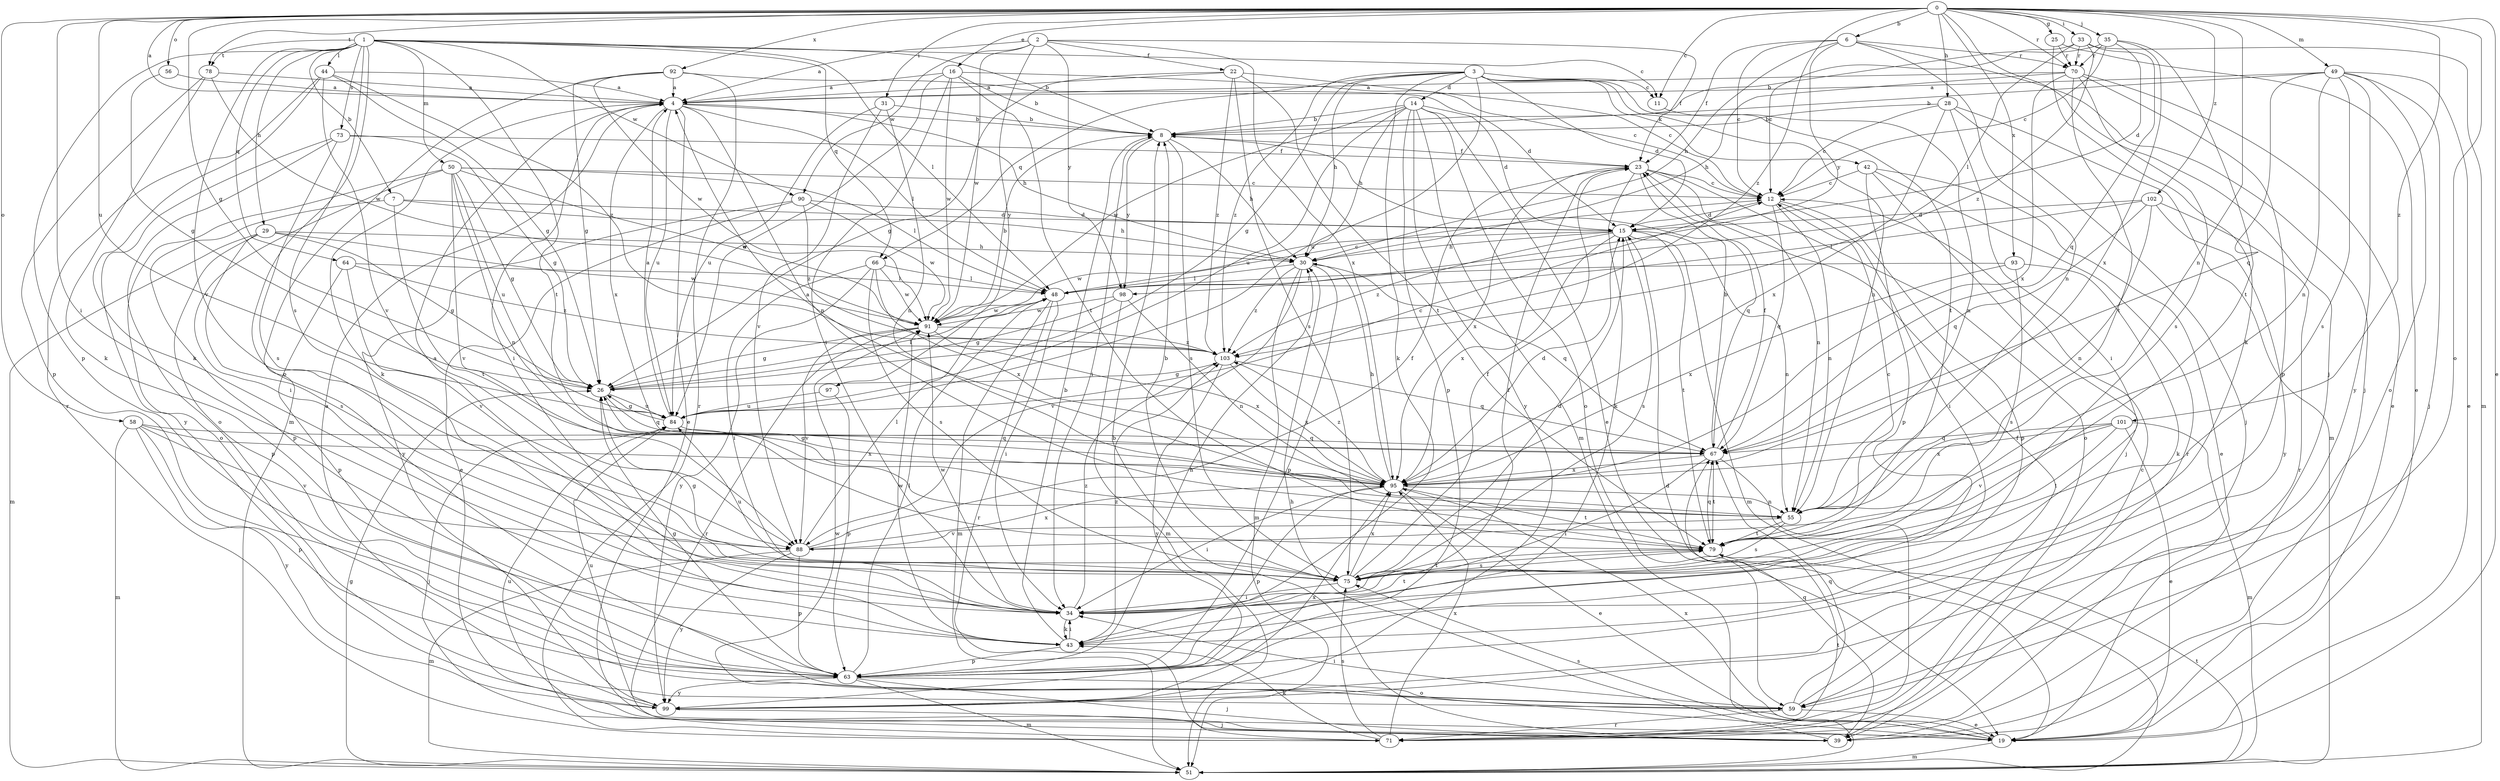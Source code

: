 strict digraph  {
0;
1;
2;
3;
4;
6;
7;
8;
11;
12;
14;
15;
16;
19;
22;
23;
25;
26;
28;
29;
30;
31;
33;
34;
35;
39;
42;
43;
44;
48;
49;
50;
51;
55;
56;
58;
59;
63;
64;
66;
67;
70;
71;
73;
75;
78;
79;
84;
88;
90;
91;
92;
93;
95;
97;
98;
99;
101;
102;
103;
0 -> 4  [label=a];
0 -> 6  [label=b];
0 -> 11  [label=c];
0 -> 16  [label=e];
0 -> 19  [label=e];
0 -> 25  [label=g];
0 -> 26  [label=g];
0 -> 28  [label=h];
0 -> 31  [label=i];
0 -> 33  [label=i];
0 -> 34  [label=i];
0 -> 35  [label=j];
0 -> 39  [label=j];
0 -> 49  [label=m];
0 -> 55  [label=n];
0 -> 56  [label=o];
0 -> 58  [label=o];
0 -> 59  [label=o];
0 -> 70  [label=r];
0 -> 78  [label=t];
0 -> 84  [label=u];
0 -> 92  [label=x];
0 -> 93  [label=x];
0 -> 101  [label=z];
0 -> 102  [label=z];
0 -> 103  [label=z];
1 -> 7  [label=b];
1 -> 8  [label=b];
1 -> 11  [label=c];
1 -> 29  [label=h];
1 -> 44  [label=l];
1 -> 48  [label=l];
1 -> 50  [label=m];
1 -> 59  [label=o];
1 -> 63  [label=p];
1 -> 64  [label=q];
1 -> 66  [label=q];
1 -> 73  [label=s];
1 -> 75  [label=s];
1 -> 78  [label=t];
1 -> 79  [label=t];
1 -> 88  [label=v];
1 -> 90  [label=w];
2 -> 4  [label=a];
2 -> 22  [label=f];
2 -> 23  [label=f];
2 -> 90  [label=w];
2 -> 91  [label=w];
2 -> 95  [label=x];
2 -> 97  [label=y];
2 -> 98  [label=y];
3 -> 11  [label=c];
3 -> 14  [label=d];
3 -> 15  [label=d];
3 -> 26  [label=g];
3 -> 30  [label=h];
3 -> 42  [label=k];
3 -> 43  [label=k];
3 -> 55  [label=n];
3 -> 66  [label=q];
3 -> 79  [label=t];
3 -> 84  [label=u];
3 -> 103  [label=z];
4 -> 8  [label=b];
4 -> 19  [label=e];
4 -> 30  [label=h];
4 -> 34  [label=i];
4 -> 43  [label=k];
4 -> 48  [label=l];
4 -> 55  [label=n];
4 -> 84  [label=u];
4 -> 95  [label=x];
6 -> 12  [label=c];
6 -> 23  [label=f];
6 -> 30  [label=h];
6 -> 39  [label=j];
6 -> 55  [label=n];
6 -> 70  [label=r];
6 -> 98  [label=y];
7 -> 15  [label=d];
7 -> 30  [label=h];
7 -> 63  [label=p];
7 -> 79  [label=t];
8 -> 23  [label=f];
8 -> 30  [label=h];
8 -> 34  [label=i];
8 -> 75  [label=s];
8 -> 98  [label=y];
11 -> 55  [label=n];
12 -> 15  [label=d];
12 -> 34  [label=i];
12 -> 55  [label=n];
12 -> 63  [label=p];
12 -> 67  [label=q];
14 -> 8  [label=b];
14 -> 15  [label=d];
14 -> 19  [label=e];
14 -> 30  [label=h];
14 -> 51  [label=m];
14 -> 59  [label=o];
14 -> 63  [label=p];
14 -> 84  [label=u];
14 -> 91  [label=w];
14 -> 99  [label=y];
15 -> 30  [label=h];
15 -> 51  [label=m];
15 -> 55  [label=n];
15 -> 75  [label=s];
15 -> 79  [label=t];
15 -> 91  [label=w];
15 -> 95  [label=x];
15 -> 103  [label=z];
16 -> 4  [label=a];
16 -> 8  [label=b];
16 -> 12  [label=c];
16 -> 34  [label=i];
16 -> 79  [label=t];
16 -> 84  [label=u];
16 -> 91  [label=w];
19 -> 15  [label=d];
19 -> 51  [label=m];
19 -> 75  [label=s];
19 -> 91  [label=w];
19 -> 95  [label=x];
22 -> 4  [label=a];
22 -> 12  [label=c];
22 -> 26  [label=g];
22 -> 75  [label=s];
22 -> 79  [label=t];
22 -> 103  [label=z];
23 -> 12  [label=c];
23 -> 43  [label=k];
23 -> 55  [label=n];
23 -> 59  [label=o];
23 -> 67  [label=q];
23 -> 95  [label=x];
25 -> 19  [label=e];
25 -> 43  [label=k];
25 -> 70  [label=r];
26 -> 48  [label=l];
26 -> 67  [label=q];
26 -> 84  [label=u];
28 -> 8  [label=b];
28 -> 12  [label=c];
28 -> 34  [label=i];
28 -> 39  [label=j];
28 -> 51  [label=m];
28 -> 95  [label=x];
29 -> 26  [label=g];
29 -> 30  [label=h];
29 -> 51  [label=m];
29 -> 63  [label=p];
29 -> 75  [label=s];
29 -> 91  [label=w];
30 -> 48  [label=l];
30 -> 51  [label=m];
30 -> 63  [label=p];
30 -> 67  [label=q];
30 -> 88  [label=v];
30 -> 103  [label=z];
31 -> 8  [label=b];
31 -> 55  [label=n];
31 -> 84  [label=u];
31 -> 88  [label=v];
33 -> 12  [label=c];
33 -> 48  [label=l];
33 -> 51  [label=m];
33 -> 67  [label=q];
33 -> 70  [label=r];
33 -> 103  [label=z];
34 -> 4  [label=a];
34 -> 23  [label=f];
34 -> 43  [label=k];
34 -> 79  [label=t];
34 -> 91  [label=w];
34 -> 103  [label=z];
35 -> 8  [label=b];
35 -> 12  [label=c];
35 -> 15  [label=d];
35 -> 70  [label=r];
35 -> 79  [label=t];
35 -> 95  [label=x];
39 -> 8  [label=b];
39 -> 30  [label=h];
39 -> 67  [label=q];
39 -> 84  [label=u];
42 -> 12  [label=c];
42 -> 19  [label=e];
42 -> 39  [label=j];
42 -> 63  [label=p];
42 -> 71  [label=r];
43 -> 8  [label=b];
43 -> 34  [label=i];
43 -> 63  [label=p];
43 -> 91  [label=w];
43 -> 103  [label=z];
44 -> 4  [label=a];
44 -> 26  [label=g];
44 -> 43  [label=k];
44 -> 71  [label=r];
44 -> 88  [label=v];
44 -> 103  [label=z];
48 -> 12  [label=c];
48 -> 34  [label=i];
48 -> 51  [label=m];
48 -> 71  [label=r];
48 -> 91  [label=w];
49 -> 4  [label=a];
49 -> 8  [label=b];
49 -> 19  [label=e];
49 -> 39  [label=j];
49 -> 55  [label=n];
49 -> 59  [label=o];
49 -> 67  [label=q];
49 -> 75  [label=s];
49 -> 99  [label=y];
50 -> 12  [label=c];
50 -> 26  [label=g];
50 -> 34  [label=i];
50 -> 48  [label=l];
50 -> 55  [label=n];
50 -> 59  [label=o];
50 -> 84  [label=u];
50 -> 88  [label=v];
50 -> 91  [label=w];
51 -> 26  [label=g];
51 -> 79  [label=t];
55 -> 75  [label=s];
55 -> 79  [label=t];
55 -> 88  [label=v];
56 -> 4  [label=a];
56 -> 26  [label=g];
58 -> 51  [label=m];
58 -> 63  [label=p];
58 -> 67  [label=q];
58 -> 88  [label=v];
58 -> 95  [label=x];
58 -> 99  [label=y];
59 -> 19  [label=e];
59 -> 23  [label=f];
59 -> 34  [label=i];
59 -> 67  [label=q];
59 -> 71  [label=r];
63 -> 26  [label=g];
63 -> 30  [label=h];
63 -> 39  [label=j];
63 -> 48  [label=l];
63 -> 51  [label=m];
63 -> 59  [label=o];
63 -> 99  [label=y];
64 -> 48  [label=l];
64 -> 63  [label=p];
64 -> 88  [label=v];
64 -> 103  [label=z];
66 -> 34  [label=i];
66 -> 48  [label=l];
66 -> 75  [label=s];
66 -> 91  [label=w];
66 -> 95  [label=x];
66 -> 99  [label=y];
67 -> 8  [label=b];
67 -> 23  [label=f];
67 -> 34  [label=i];
67 -> 71  [label=r];
67 -> 79  [label=t];
67 -> 95  [label=x];
70 -> 4  [label=a];
70 -> 19  [label=e];
70 -> 30  [label=h];
70 -> 63  [label=p];
70 -> 75  [label=s];
70 -> 79  [label=t];
70 -> 95  [label=x];
71 -> 12  [label=c];
71 -> 43  [label=k];
71 -> 75  [label=s];
71 -> 79  [label=t];
71 -> 95  [label=x];
73 -> 23  [label=f];
73 -> 26  [label=g];
73 -> 59  [label=o];
73 -> 75  [label=s];
73 -> 99  [label=y];
75 -> 8  [label=b];
75 -> 15  [label=d];
75 -> 23  [label=f];
75 -> 26  [label=g];
75 -> 34  [label=i];
75 -> 79  [label=t];
75 -> 84  [label=u];
75 -> 95  [label=x];
78 -> 4  [label=a];
78 -> 43  [label=k];
78 -> 63  [label=p];
78 -> 91  [label=w];
79 -> 12  [label=c];
79 -> 67  [label=q];
79 -> 75  [label=s];
84 -> 4  [label=a];
84 -> 12  [label=c];
84 -> 26  [label=g];
84 -> 39  [label=j];
84 -> 67  [label=q];
88 -> 23  [label=f];
88 -> 48  [label=l];
88 -> 51  [label=m];
88 -> 63  [label=p];
88 -> 95  [label=x];
88 -> 99  [label=y];
90 -> 15  [label=d];
90 -> 19  [label=e];
90 -> 91  [label=w];
90 -> 99  [label=y];
90 -> 103  [label=z];
91 -> 8  [label=b];
91 -> 26  [label=g];
91 -> 71  [label=r];
91 -> 88  [label=v];
91 -> 95  [label=x];
91 -> 103  [label=z];
92 -> 4  [label=a];
92 -> 15  [label=d];
92 -> 26  [label=g];
92 -> 51  [label=m];
92 -> 71  [label=r];
92 -> 91  [label=w];
93 -> 43  [label=k];
93 -> 48  [label=l];
93 -> 75  [label=s];
93 -> 95  [label=x];
95 -> 4  [label=a];
95 -> 15  [label=d];
95 -> 19  [label=e];
95 -> 26  [label=g];
95 -> 30  [label=h];
95 -> 34  [label=i];
95 -> 55  [label=n];
95 -> 63  [label=p];
95 -> 79  [label=t];
95 -> 103  [label=z];
97 -> 63  [label=p];
97 -> 84  [label=u];
98 -> 26  [label=g];
98 -> 51  [label=m];
98 -> 55  [label=n];
98 -> 91  [label=w];
99 -> 4  [label=a];
99 -> 39  [label=j];
99 -> 84  [label=u];
99 -> 95  [label=x];
101 -> 19  [label=e];
101 -> 51  [label=m];
101 -> 67  [label=q];
101 -> 79  [label=t];
101 -> 88  [label=v];
101 -> 95  [label=x];
102 -> 15  [label=d];
102 -> 48  [label=l];
102 -> 55  [label=n];
102 -> 67  [label=q];
102 -> 71  [label=r];
102 -> 99  [label=y];
103 -> 26  [label=g];
103 -> 67  [label=q];
103 -> 95  [label=x];
103 -> 99  [label=y];
}
